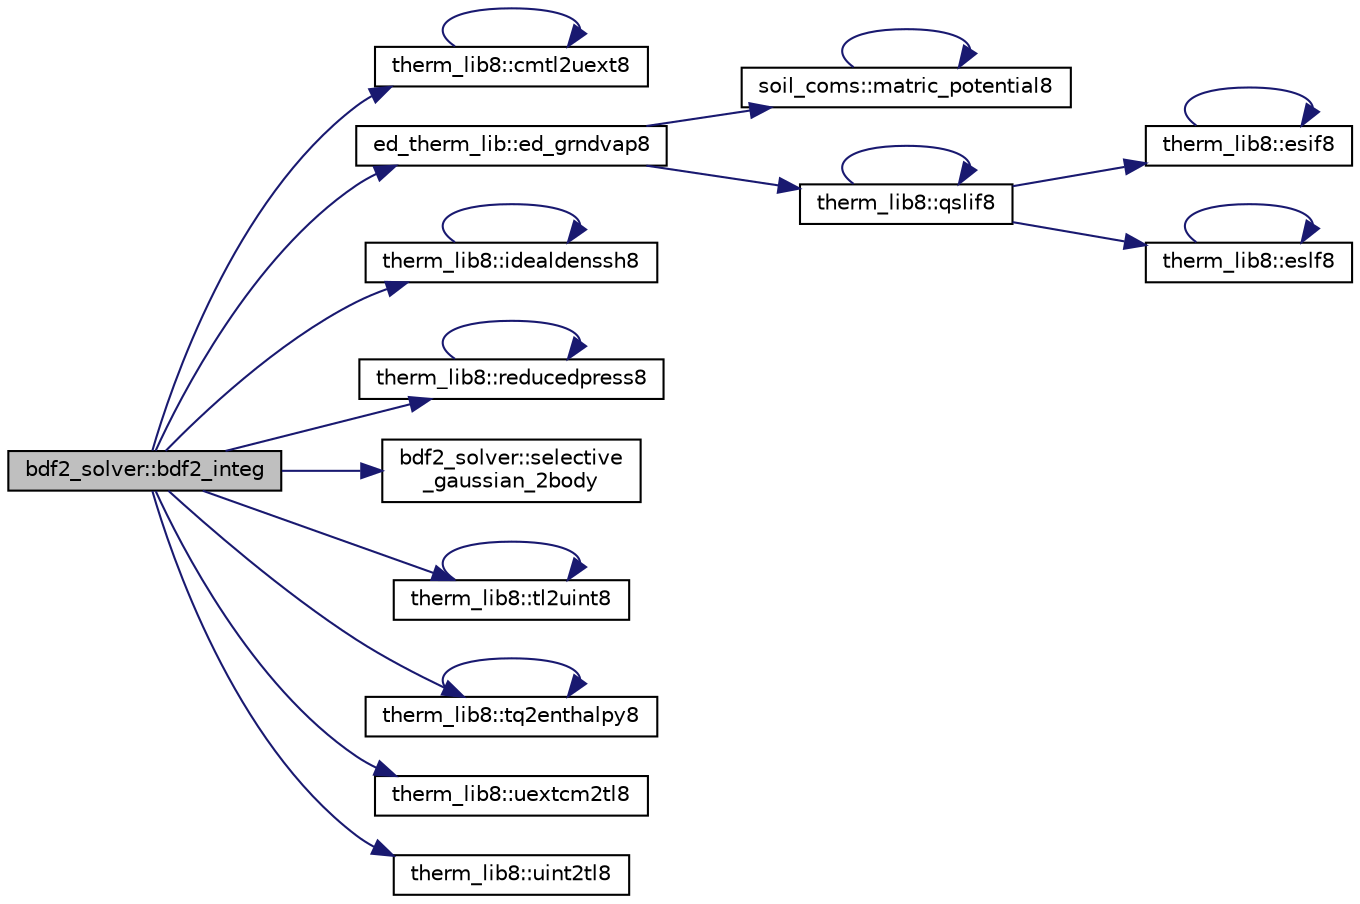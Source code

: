 digraph "bdf2_solver::bdf2_integ"
{
 // LATEX_PDF_SIZE
  edge [fontname="Helvetica",fontsize="10",labelfontname="Helvetica",labelfontsize="10"];
  node [fontname="Helvetica",fontsize="10",shape=record];
  rankdir="LR";
  Node1 [label="bdf2_solver::bdf2_integ",height=0.2,width=0.4,color="black", fillcolor="grey75", style="filled", fontcolor="black",tooltip=" "];
  Node1 -> Node2 [color="midnightblue",fontsize="10",style="solid",fontname="Helvetica"];
  Node2 [label="therm_lib8::cmtl2uext8",height=0.2,width=0.4,color="black", fillcolor="white", style="filled",URL="$namespacetherm__lib8.html#af5c7259346e1ee029458410d49100d77",tooltip=" "];
  Node2 -> Node2 [color="midnightblue",fontsize="10",style="solid",fontname="Helvetica"];
  Node1 -> Node3 [color="midnightblue",fontsize="10",style="solid",fontname="Helvetica"];
  Node3 [label="ed_therm_lib::ed_grndvap8",height=0.2,width=0.4,color="black", fillcolor="white", style="filled",URL="$namespaceed__therm__lib.html#a746a2bb61d932fd3cb928a3b5e5e832e",tooltip=" "];
  Node3 -> Node4 [color="midnightblue",fontsize="10",style="solid",fontname="Helvetica"];
  Node4 [label="soil_coms::matric_potential8",height=0.2,width=0.4,color="black", fillcolor="white", style="filled",URL="$namespacesoil__coms.html#aba13a25afd16826ae4dfb38fa047ba76",tooltip=" "];
  Node4 -> Node4 [color="midnightblue",fontsize="10",style="solid",fontname="Helvetica"];
  Node3 -> Node5 [color="midnightblue",fontsize="10",style="solid",fontname="Helvetica"];
  Node5 [label="therm_lib8::qslif8",height=0.2,width=0.4,color="black", fillcolor="white", style="filled",URL="$namespacetherm__lib8.html#aa9d6ede67f0021ccc80049f582b3177b",tooltip=" "];
  Node5 -> Node6 [color="midnightblue",fontsize="10",style="solid",fontname="Helvetica"];
  Node6 [label="therm_lib8::esif8",height=0.2,width=0.4,color="black", fillcolor="white", style="filled",URL="$namespacetherm__lib8.html#a4c2e61543813926681cd581b4c72f0a9",tooltip=" "];
  Node6 -> Node6 [color="midnightblue",fontsize="10",style="solid",fontname="Helvetica"];
  Node5 -> Node7 [color="midnightblue",fontsize="10",style="solid",fontname="Helvetica"];
  Node7 [label="therm_lib8::eslf8",height=0.2,width=0.4,color="black", fillcolor="white", style="filled",URL="$namespacetherm__lib8.html#aa7a527bdf772238306801f7f86e6db58",tooltip=" "];
  Node7 -> Node7 [color="midnightblue",fontsize="10",style="solid",fontname="Helvetica"];
  Node5 -> Node5 [color="midnightblue",fontsize="10",style="solid",fontname="Helvetica"];
  Node1 -> Node8 [color="midnightblue",fontsize="10",style="solid",fontname="Helvetica"];
  Node8 [label="therm_lib8::idealdenssh8",height=0.2,width=0.4,color="black", fillcolor="white", style="filled",URL="$namespacetherm__lib8.html#a71a3a8a71ff6e3d11c6b604f495e5240",tooltip=" "];
  Node8 -> Node8 [color="midnightblue",fontsize="10",style="solid",fontname="Helvetica"];
  Node1 -> Node9 [color="midnightblue",fontsize="10",style="solid",fontname="Helvetica"];
  Node9 [label="therm_lib8::reducedpress8",height=0.2,width=0.4,color="black", fillcolor="white", style="filled",URL="$namespacetherm__lib8.html#ad325dbfaa9ff36bd492b23150ffd2dc0",tooltip=" "];
  Node9 -> Node9 [color="midnightblue",fontsize="10",style="solid",fontname="Helvetica"];
  Node1 -> Node10 [color="midnightblue",fontsize="10",style="solid",fontname="Helvetica"];
  Node10 [label="bdf2_solver::selective\l_gaussian_2body",height=0.2,width=0.4,color="black", fillcolor="white", style="filled",URL="$namespacebdf2__solver.html#a1e0d29cb13d891b28f64860743be2e29",tooltip=" "];
  Node1 -> Node11 [color="midnightblue",fontsize="10",style="solid",fontname="Helvetica"];
  Node11 [label="therm_lib8::tl2uint8",height=0.2,width=0.4,color="black", fillcolor="white", style="filled",URL="$namespacetherm__lib8.html#afb21e6b55b53bbc124c228e01ccc60cb",tooltip=" "];
  Node11 -> Node11 [color="midnightblue",fontsize="10",style="solid",fontname="Helvetica"];
  Node1 -> Node12 [color="midnightblue",fontsize="10",style="solid",fontname="Helvetica"];
  Node12 [label="therm_lib8::tq2enthalpy8",height=0.2,width=0.4,color="black", fillcolor="white", style="filled",URL="$namespacetherm__lib8.html#abc11d3a9518a513fd0b3b97e6fc0e68e",tooltip=" "];
  Node12 -> Node12 [color="midnightblue",fontsize="10",style="solid",fontname="Helvetica"];
  Node1 -> Node13 [color="midnightblue",fontsize="10",style="solid",fontname="Helvetica"];
  Node13 [label="therm_lib8::uextcm2tl8",height=0.2,width=0.4,color="black", fillcolor="white", style="filled",URL="$namespacetherm__lib8.html#af00b031b94385eb06e81a837246715bd",tooltip=" "];
  Node1 -> Node14 [color="midnightblue",fontsize="10",style="solid",fontname="Helvetica"];
  Node14 [label="therm_lib8::uint2tl8",height=0.2,width=0.4,color="black", fillcolor="white", style="filled",URL="$namespacetherm__lib8.html#a25d3d7f68a7ddbdf3c13eac03b1bb780",tooltip=" "];
}
